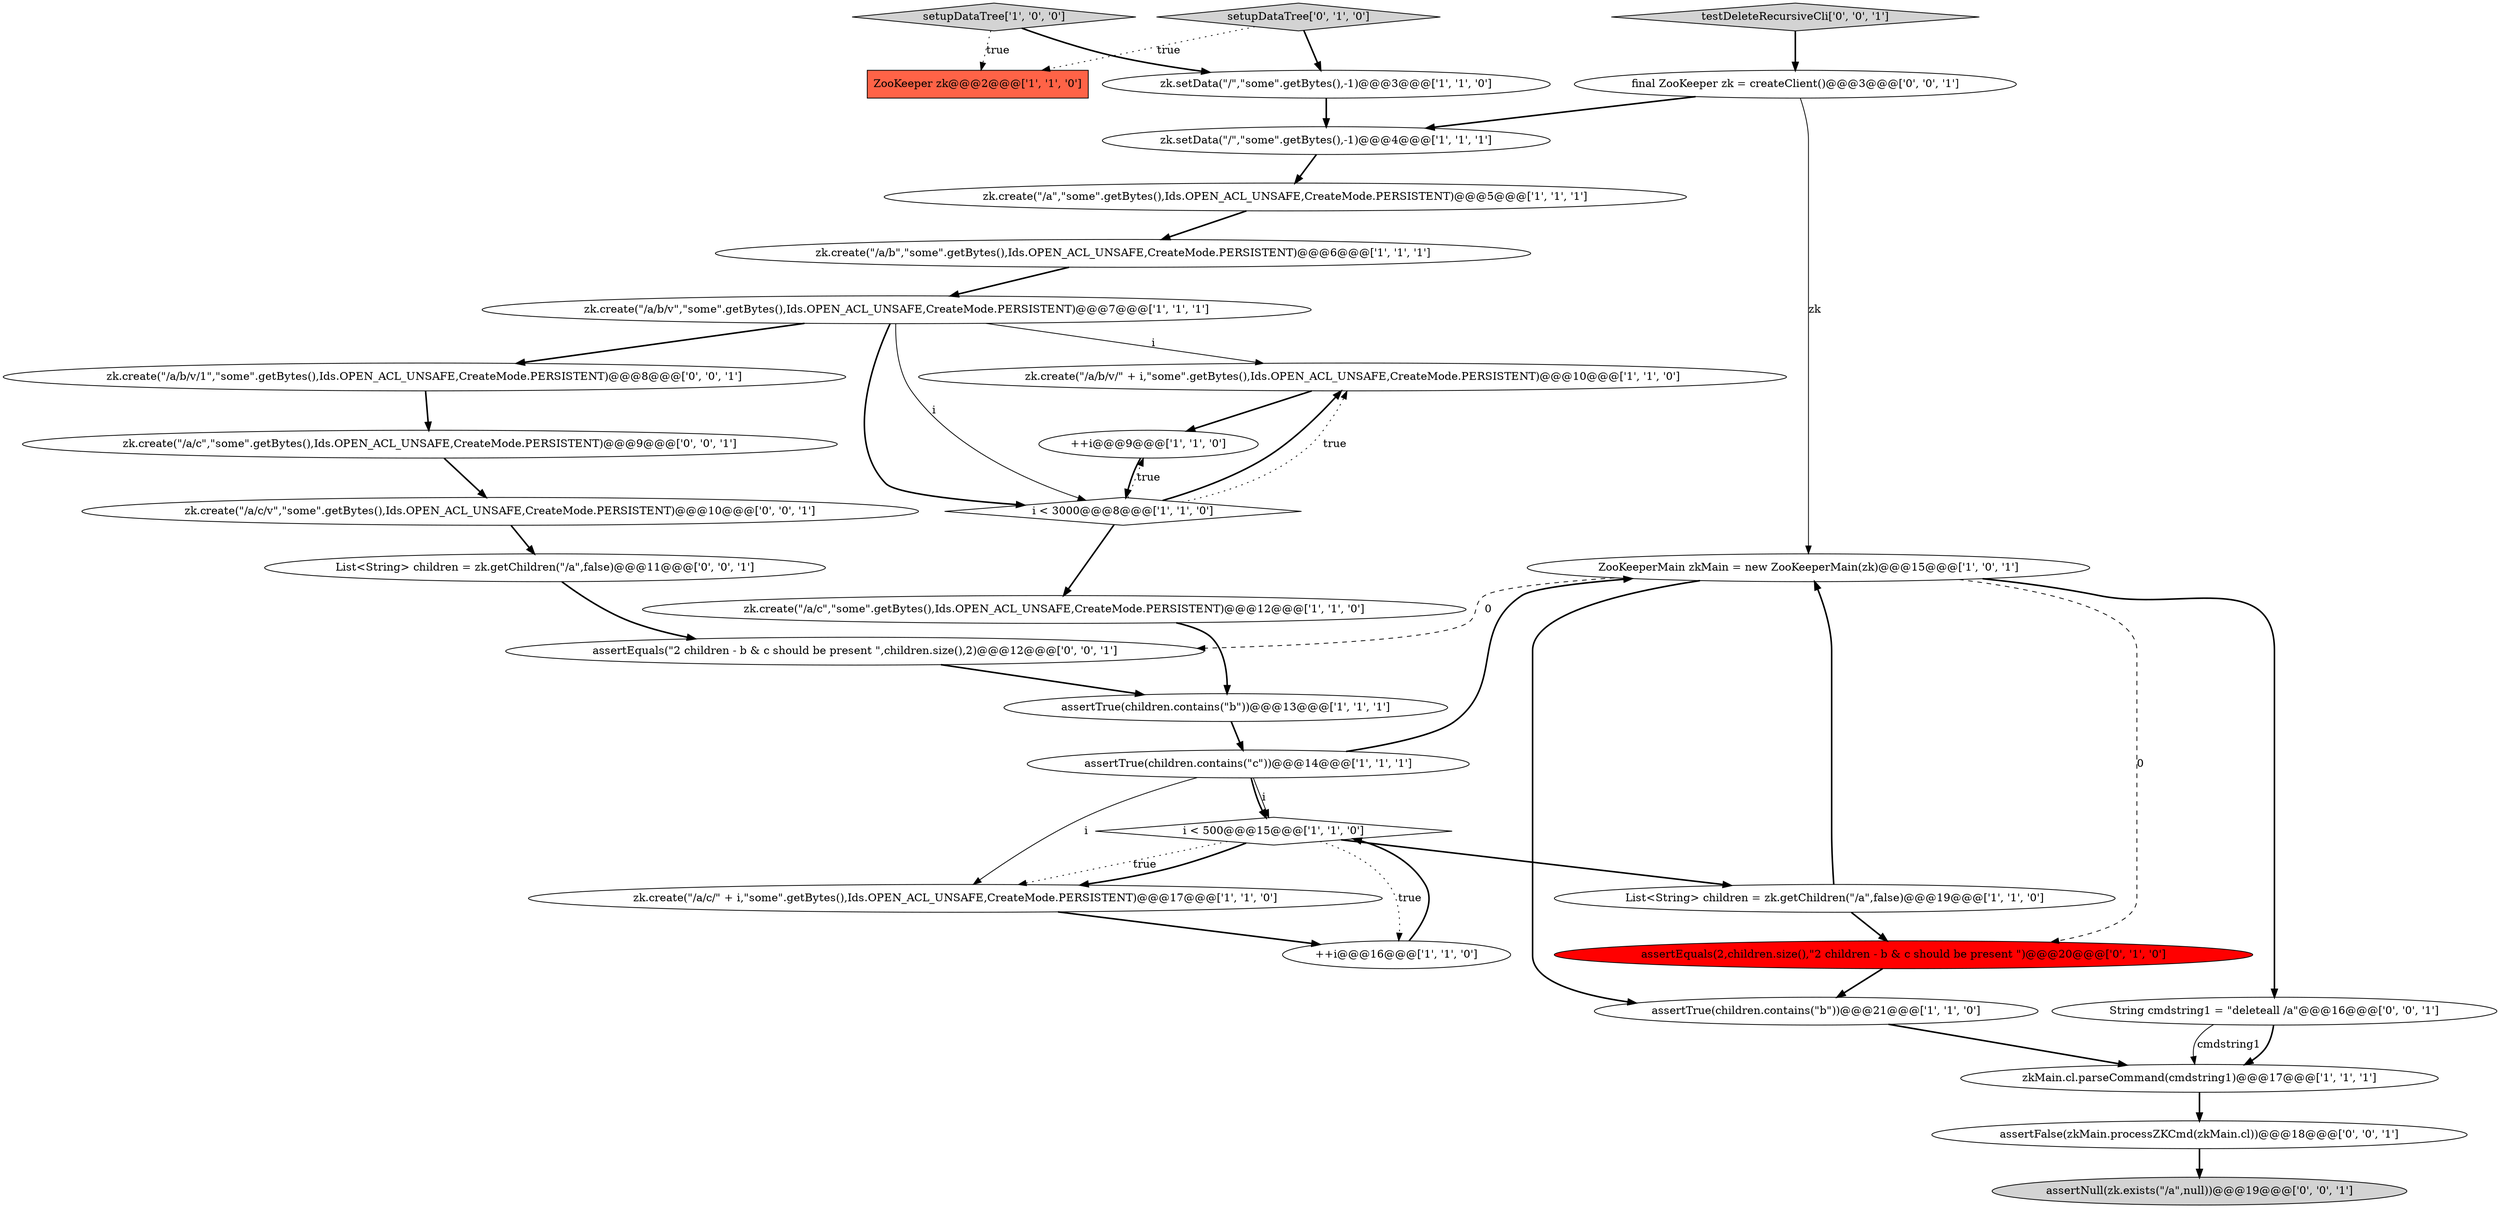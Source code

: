 digraph {
25 [style = filled, label = "testDeleteRecursiveCli['0', '0', '1']", fillcolor = lightgray, shape = diamond image = "AAA0AAABBB3BBB"];
22 [style = filled, label = "zk.create(\"/a/b/v/1\",\"some\".getBytes(),Ids.OPEN_ACL_UNSAFE,CreateMode.PERSISTENT)@@@8@@@['0', '0', '1']", fillcolor = white, shape = ellipse image = "AAA0AAABBB3BBB"];
12 [style = filled, label = "zk.create(\"/a/b\",\"some\".getBytes(),Ids.OPEN_ACL_UNSAFE,CreateMode.PERSISTENT)@@@6@@@['1', '1', '1']", fillcolor = white, shape = ellipse image = "AAA0AAABBB1BBB"];
27 [style = filled, label = "final ZooKeeper zk = createClient()@@@3@@@['0', '0', '1']", fillcolor = white, shape = ellipse image = "AAA0AAABBB3BBB"];
20 [style = filled, label = "assertEquals(2,children.size(),\"2 children - b & c should be present \")@@@20@@@['0', '1', '0']", fillcolor = red, shape = ellipse image = "AAA1AAABBB2BBB"];
15 [style = filled, label = "setupDataTree['1', '0', '0']", fillcolor = lightgray, shape = diamond image = "AAA0AAABBB1BBB"];
14 [style = filled, label = "++i@@@9@@@['1', '1', '0']", fillcolor = white, shape = ellipse image = "AAA0AAABBB1BBB"];
21 [style = filled, label = "setupDataTree['0', '1', '0']", fillcolor = lightgray, shape = diamond image = "AAA0AAABBB2BBB"];
10 [style = filled, label = "zk.create(\"/a/b/v\",\"some\".getBytes(),Ids.OPEN_ACL_UNSAFE,CreateMode.PERSISTENT)@@@7@@@['1', '1', '1']", fillcolor = white, shape = ellipse image = "AAA0AAABBB1BBB"];
9 [style = filled, label = "zk.setData(\"/\",\"some\".getBytes(),-1)@@@3@@@['1', '1', '0']", fillcolor = white, shape = ellipse image = "AAA0AAABBB1BBB"];
31 [style = filled, label = "String cmdstring1 = \"deleteall /a\"@@@16@@@['0', '0', '1']", fillcolor = white, shape = ellipse image = "AAA0AAABBB3BBB"];
0 [style = filled, label = "++i@@@16@@@['1', '1', '0']", fillcolor = white, shape = ellipse image = "AAA0AAABBB1BBB"];
6 [style = filled, label = "assertTrue(children.contains(\"c\"))@@@14@@@['1', '1', '1']", fillcolor = white, shape = ellipse image = "AAA0AAABBB1BBB"];
4 [style = filled, label = "List<String> children = zk.getChildren(\"/a\",false)@@@19@@@['1', '1', '0']", fillcolor = white, shape = ellipse image = "AAA0AAABBB1BBB"];
24 [style = filled, label = "assertEquals(\"2 children - b & c should be present \",children.size(),2)@@@12@@@['0', '0', '1']", fillcolor = white, shape = ellipse image = "AAA0AAABBB3BBB"];
2 [style = filled, label = "zk.create(\"/a/b/v/\" + i,\"some\".getBytes(),Ids.OPEN_ACL_UNSAFE,CreateMode.PERSISTENT)@@@10@@@['1', '1', '0']", fillcolor = white, shape = ellipse image = "AAA0AAABBB1BBB"];
13 [style = filled, label = "zk.create(\"/a/c\",\"some\".getBytes(),Ids.OPEN_ACL_UNSAFE,CreateMode.PERSISTENT)@@@12@@@['1', '1', '0']", fillcolor = white, shape = ellipse image = "AAA0AAABBB1BBB"];
3 [style = filled, label = "i < 3000@@@8@@@['1', '1', '0']", fillcolor = white, shape = diamond image = "AAA0AAABBB1BBB"];
29 [style = filled, label = "assertFalse(zkMain.processZKCmd(zkMain.cl))@@@18@@@['0', '0', '1']", fillcolor = white, shape = ellipse image = "AAA0AAABBB3BBB"];
23 [style = filled, label = "assertNull(zk.exists(\"/a\",null))@@@19@@@['0', '0', '1']", fillcolor = lightgray, shape = ellipse image = "AAA0AAABBB3BBB"];
1 [style = filled, label = "zkMain.cl.parseCommand(cmdstring1)@@@17@@@['1', '1', '1']", fillcolor = white, shape = ellipse image = "AAA0AAABBB1BBB"];
7 [style = filled, label = "i < 500@@@15@@@['1', '1', '0']", fillcolor = white, shape = diamond image = "AAA0AAABBB1BBB"];
30 [style = filled, label = "zk.create(\"/a/c\",\"some\".getBytes(),Ids.OPEN_ACL_UNSAFE,CreateMode.PERSISTENT)@@@9@@@['0', '0', '1']", fillcolor = white, shape = ellipse image = "AAA0AAABBB3BBB"];
28 [style = filled, label = "List<String> children = zk.getChildren(\"/a\",false)@@@11@@@['0', '0', '1']", fillcolor = white, shape = ellipse image = "AAA0AAABBB3BBB"];
8 [style = filled, label = "ZooKeeperMain zkMain = new ZooKeeperMain(zk)@@@15@@@['1', '0', '1']", fillcolor = white, shape = ellipse image = "AAA0AAABBB1BBB"];
18 [style = filled, label = "assertTrue(children.contains(\"b\"))@@@21@@@['1', '1', '0']", fillcolor = white, shape = ellipse image = "AAA0AAABBB1BBB"];
26 [style = filled, label = "zk.create(\"/a/c/v\",\"some\".getBytes(),Ids.OPEN_ACL_UNSAFE,CreateMode.PERSISTENT)@@@10@@@['0', '0', '1']", fillcolor = white, shape = ellipse image = "AAA0AAABBB3BBB"];
19 [style = filled, label = "zk.create(\"/a/c/\" + i,\"some\".getBytes(),Ids.OPEN_ACL_UNSAFE,CreateMode.PERSISTENT)@@@17@@@['1', '1', '0']", fillcolor = white, shape = ellipse image = "AAA0AAABBB1BBB"];
16 [style = filled, label = "zk.create(\"/a\",\"some\".getBytes(),Ids.OPEN_ACL_UNSAFE,CreateMode.PERSISTENT)@@@5@@@['1', '1', '1']", fillcolor = white, shape = ellipse image = "AAA0AAABBB1BBB"];
11 [style = filled, label = "assertTrue(children.contains(\"b\"))@@@13@@@['1', '1', '1']", fillcolor = white, shape = ellipse image = "AAA0AAABBB1BBB"];
5 [style = filled, label = "ZooKeeper zk@@@2@@@['1', '1', '0']", fillcolor = tomato, shape = box image = "AAA0AAABBB1BBB"];
17 [style = filled, label = "zk.setData(\"/\",\"some\".getBytes(),-1)@@@4@@@['1', '1', '1']", fillcolor = white, shape = ellipse image = "AAA0AAABBB1BBB"];
10->22 [style = bold, label=""];
14->3 [style = bold, label=""];
15->5 [style = dotted, label="true"];
8->31 [style = bold, label=""];
7->19 [style = dotted, label="true"];
8->18 [style = bold, label=""];
6->19 [style = solid, label="i"];
11->6 [style = bold, label=""];
30->26 [style = bold, label=""];
8->20 [style = dashed, label="0"];
10->2 [style = solid, label="i"];
10->3 [style = bold, label=""];
9->17 [style = bold, label=""];
31->1 [style = bold, label=""];
7->4 [style = bold, label=""];
29->23 [style = bold, label=""];
6->7 [style = solid, label="i"];
8->24 [style = dashed, label="0"];
7->0 [style = dotted, label="true"];
13->11 [style = bold, label=""];
22->30 [style = bold, label=""];
19->0 [style = bold, label=""];
3->14 [style = dotted, label="true"];
0->7 [style = bold, label=""];
20->18 [style = bold, label=""];
25->27 [style = bold, label=""];
12->10 [style = bold, label=""];
21->9 [style = bold, label=""];
3->2 [style = bold, label=""];
18->1 [style = bold, label=""];
15->9 [style = bold, label=""];
24->11 [style = bold, label=""];
2->14 [style = bold, label=""];
6->8 [style = bold, label=""];
4->20 [style = bold, label=""];
27->17 [style = bold, label=""];
27->8 [style = solid, label="zk"];
3->13 [style = bold, label=""];
28->24 [style = bold, label=""];
4->8 [style = bold, label=""];
26->28 [style = bold, label=""];
1->29 [style = bold, label=""];
6->7 [style = bold, label=""];
7->19 [style = bold, label=""];
16->12 [style = bold, label=""];
31->1 [style = solid, label="cmdstring1"];
17->16 [style = bold, label=""];
10->3 [style = solid, label="i"];
3->2 [style = dotted, label="true"];
21->5 [style = dotted, label="true"];
}
